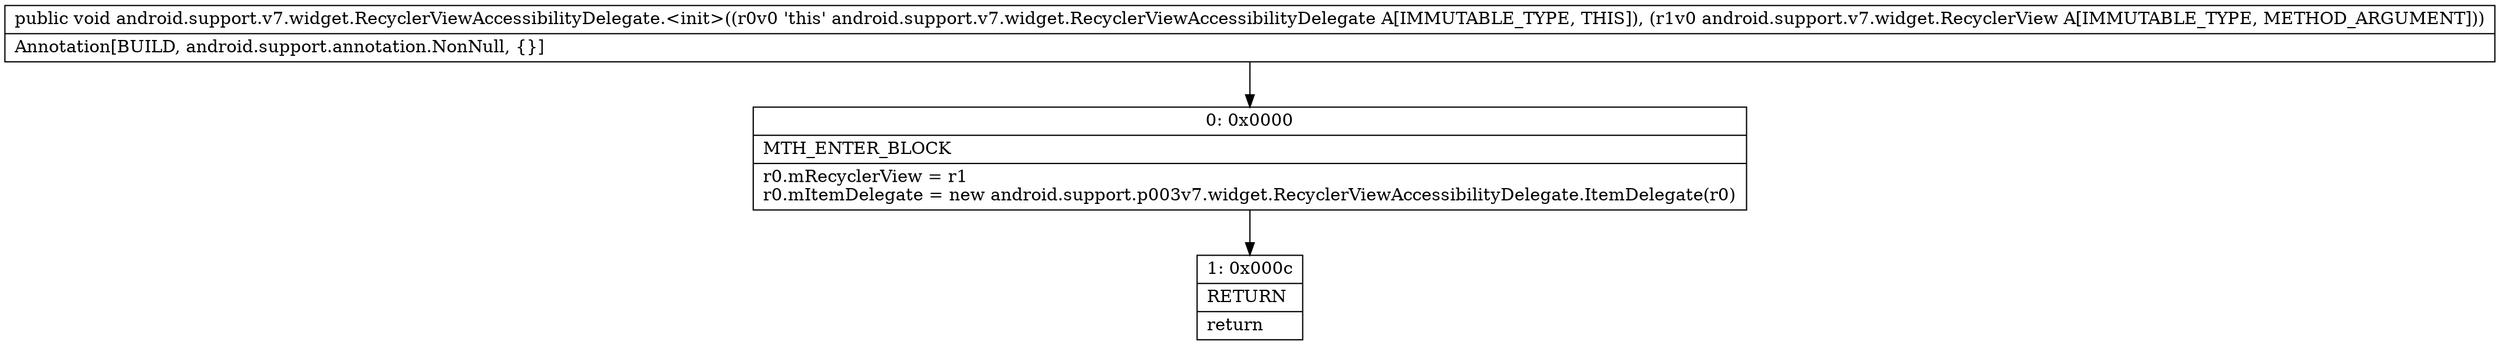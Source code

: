 digraph "CFG forandroid.support.v7.widget.RecyclerViewAccessibilityDelegate.\<init\>(Landroid\/support\/v7\/widget\/RecyclerView;)V" {
Node_0 [shape=record,label="{0\:\ 0x0000|MTH_ENTER_BLOCK\l|r0.mRecyclerView = r1\lr0.mItemDelegate = new android.support.p003v7.widget.RecyclerViewAccessibilityDelegate.ItemDelegate(r0)\l}"];
Node_1 [shape=record,label="{1\:\ 0x000c|RETURN\l|return\l}"];
MethodNode[shape=record,label="{public void android.support.v7.widget.RecyclerViewAccessibilityDelegate.\<init\>((r0v0 'this' android.support.v7.widget.RecyclerViewAccessibilityDelegate A[IMMUTABLE_TYPE, THIS]), (r1v0 android.support.v7.widget.RecyclerView A[IMMUTABLE_TYPE, METHOD_ARGUMENT]))  | Annotation[BUILD, android.support.annotation.NonNull, \{\}]\l}"];
MethodNode -> Node_0;
Node_0 -> Node_1;
}

